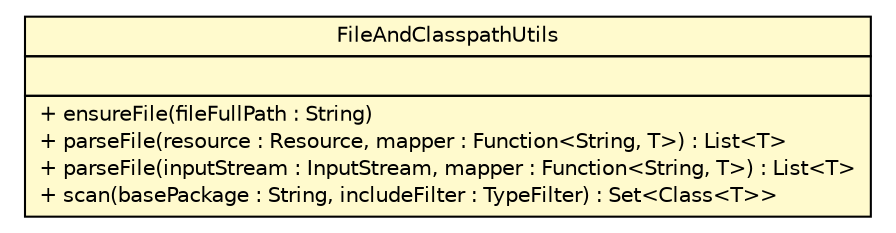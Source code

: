 #!/usr/local/bin/dot
#
# Class diagram 
# Generated by UMLGraph version R5_6-24-gf6e263 (http://www.umlgraph.org/)
#

digraph G {
	edge [fontname="Helvetica",fontsize=10,labelfontname="Helvetica",labelfontsize=10];
	node [fontname="Helvetica",fontsize=10,shape=plaintext];
	nodesep=0.25;
	ranksep=0.5;
	// top.infra.common.ClassUtils.FileAndClasspathUtils
	c536 [label=<<table title="top.infra.common.ClassUtils.FileAndClasspathUtils" border="0" cellborder="1" cellspacing="0" cellpadding="2" port="p" bgcolor="lemonChiffon" href="./ClassUtils.FileAndClasspathUtils.html">
		<tr><td><table border="0" cellspacing="0" cellpadding="1">
<tr><td align="center" balign="center"> FileAndClasspathUtils </td></tr>
		</table></td></tr>
		<tr><td><table border="0" cellspacing="0" cellpadding="1">
<tr><td align="left" balign="left">  </td></tr>
		</table></td></tr>
		<tr><td><table border="0" cellspacing="0" cellpadding="1">
<tr><td align="left" balign="left"> + ensureFile(fileFullPath : String) </td></tr>
<tr><td align="left" balign="left"> + parseFile(resource : Resource, mapper : Function&lt;String, T&gt;) : List&lt;T&gt; </td></tr>
<tr><td align="left" balign="left"> + parseFile(inputStream : InputStream, mapper : Function&lt;String, T&gt;) : List&lt;T&gt; </td></tr>
<tr><td align="left" balign="left"> + scan(basePackage : String, includeFilter : TypeFilter) : Set&lt;Class&lt;T&gt;&gt; </td></tr>
		</table></td></tr>
		</table>>, URL="./ClassUtils.FileAndClasspathUtils.html", fontname="Helvetica", fontcolor="black", fontsize=10.0];
}

